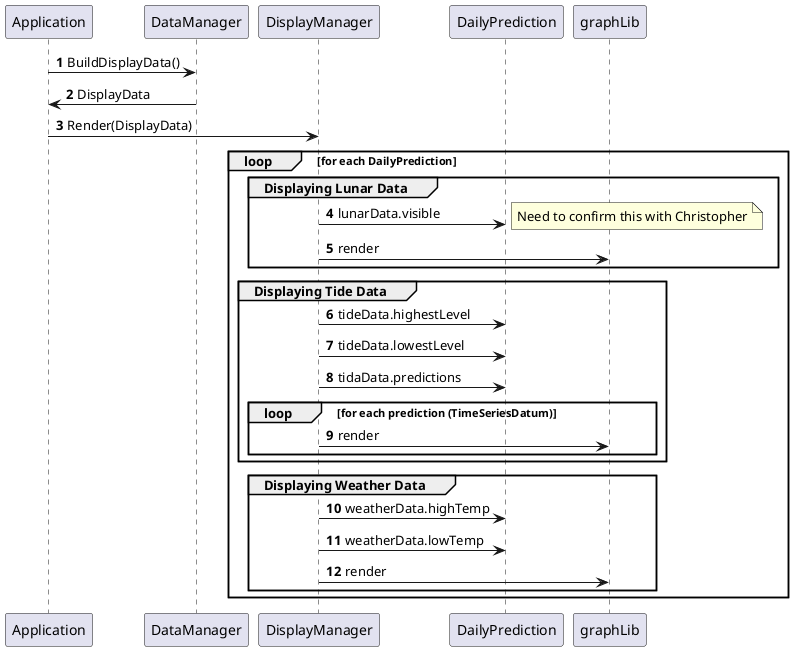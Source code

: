 @startuml
'https://plantuml.com/sequence-diagram

autonumber

Application -> DataManager : BuildDisplayData()
Application <- DataManager : DisplayData

Application -> DisplayManager : Render(DisplayData)
    loop for each DailyPrediction


        group Displaying Lunar Data
            DisplayManager -> DailyPrediction : lunarData.visible
            note right: Need to confirm this with Christopher
            DisplayManager -> graphLib : render
        end

        group Displaying Tide Data
            DisplayManager -> DailyPrediction : tideData.highestLevel
            DisplayManager -> DailyPrediction : tideData.lowestLevel
            DisplayManager -> DailyPrediction : tidaData.predictions
            loop for each prediction (TimeSeriesDatum)
                DisplayManager -> graphLib : render
            end
        end


        group Displaying Weather Data
            DisplayManager -> DailyPrediction : weatherData.highTemp
            DisplayManager -> DailyPrediction : weatherData.lowTemp
            DisplayManager -> graphLib : render
        end
    end

@enduml